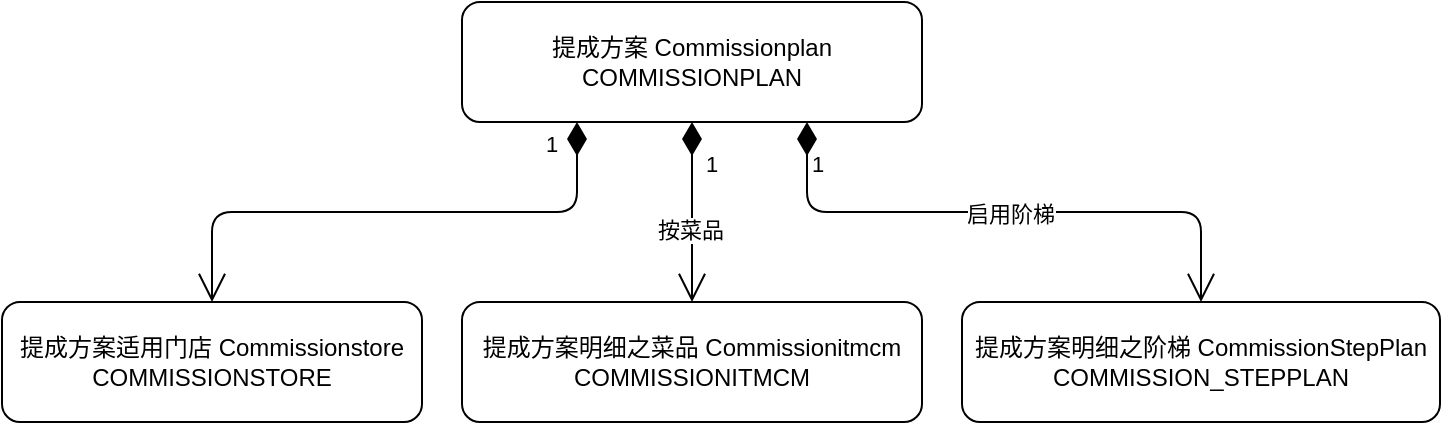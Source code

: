<mxfile version="13.1.12" type="github">
  <diagram id="KupiuQSQ4fKIFeXX69yj" name="Page-1">
    <mxGraphModel dx="892" dy="498" grid="1" gridSize="10" guides="1" tooltips="1" connect="1" arrows="1" fold="1" page="1" pageScale="1" pageWidth="827" pageHeight="1169" math="0" shadow="0">
      <root>
        <mxCell id="0" />
        <mxCell id="1" parent="0" />
        <mxCell id="JT4Lzt5HakhaJu63T5cR-1" value="提成方案 Commissionplan&lt;br&gt;COMMISSIONPLAN" style="rounded=1;whiteSpace=wrap;html=1;" vertex="1" parent="1">
          <mxGeometry x="260" y="30" width="230" height="60" as="geometry" />
        </mxCell>
        <mxCell id="JT4Lzt5HakhaJu63T5cR-2" value="提成方案适用门店 Commissionstore&lt;br&gt;COMMISSIONSTORE" style="rounded=1;whiteSpace=wrap;html=1;" vertex="1" parent="1">
          <mxGeometry x="30" y="180" width="210" height="60" as="geometry" />
        </mxCell>
        <mxCell id="JT4Lzt5HakhaJu63T5cR-3" value="提成方案明细之阶梯 CommissionStepPlan&lt;br&gt;COMMISSION_STEPPLAN" style="rounded=1;whiteSpace=wrap;html=1;" vertex="1" parent="1">
          <mxGeometry x="510" y="180" width="239" height="60" as="geometry" />
        </mxCell>
        <mxCell id="JT4Lzt5HakhaJu63T5cR-4" value="提成方案明细之菜品 Commissionitmcm&lt;br&gt;COMMISSIONITMCM" style="rounded=1;whiteSpace=wrap;html=1;" vertex="1" parent="1">
          <mxGeometry x="260" y="180" width="230" height="60" as="geometry" />
        </mxCell>
        <mxCell id="JT4Lzt5HakhaJu63T5cR-5" value="1" style="endArrow=open;html=1;endSize=12;startArrow=diamondThin;startSize=14;startFill=1;edgeStyle=orthogonalEdgeStyle;align=left;verticalAlign=bottom;exitX=0.25;exitY=1;exitDx=0;exitDy=0;" edge="1" parent="1" source="JT4Lzt5HakhaJu63T5cR-1" target="JT4Lzt5HakhaJu63T5cR-2">
          <mxGeometry x="-0.541" y="-25" relative="1" as="geometry">
            <mxPoint x="280" y="140" as="sourcePoint" />
            <mxPoint x="440" y="140" as="targetPoint" />
            <mxPoint as="offset" />
          </mxGeometry>
        </mxCell>
        <mxCell id="JT4Lzt5HakhaJu63T5cR-6" value="1" style="endArrow=open;html=1;endSize=12;startArrow=diamondThin;startSize=14;startFill=1;edgeStyle=orthogonalEdgeStyle;align=left;verticalAlign=bottom;exitX=0.5;exitY=1;exitDx=0;exitDy=0;" edge="1" parent="1" source="JT4Lzt5HakhaJu63T5cR-1" target="JT4Lzt5HakhaJu63T5cR-4">
          <mxGeometry x="-0.333" y="5" relative="1" as="geometry">
            <mxPoint x="280" y="100" as="sourcePoint" />
            <mxPoint x="440" y="100" as="targetPoint" />
            <mxPoint as="offset" />
          </mxGeometry>
        </mxCell>
        <mxCell id="JT4Lzt5HakhaJu63T5cR-7" value="按菜品" style="edgeLabel;html=1;align=center;verticalAlign=middle;resizable=0;points=[];" vertex="1" connectable="0" parent="JT4Lzt5HakhaJu63T5cR-6">
          <mxGeometry x="0.2" y="-1" relative="1" as="geometry">
            <mxPoint as="offset" />
          </mxGeometry>
        </mxCell>
        <mxCell id="JT4Lzt5HakhaJu63T5cR-8" value="1" style="endArrow=open;html=1;endSize=12;startArrow=diamondThin;startSize=14;startFill=1;edgeStyle=orthogonalEdgeStyle;align=left;verticalAlign=bottom;exitX=0.75;exitY=1;exitDx=0;exitDy=0;" edge="1" parent="1" source="JT4Lzt5HakhaJu63T5cR-1" target="JT4Lzt5HakhaJu63T5cR-3">
          <mxGeometry x="-0.791" relative="1" as="geometry">
            <mxPoint x="280" y="100" as="sourcePoint" />
            <mxPoint x="440" y="100" as="targetPoint" />
            <mxPoint as="offset" />
          </mxGeometry>
        </mxCell>
        <mxCell id="JT4Lzt5HakhaJu63T5cR-9" value="启用阶梯" style="edgeLabel;html=1;align=center;verticalAlign=middle;resizable=0;points=[];" vertex="1" connectable="0" parent="JT4Lzt5HakhaJu63T5cR-8">
          <mxGeometry x="0.021" y="-1" relative="1" as="geometry">
            <mxPoint as="offset" />
          </mxGeometry>
        </mxCell>
      </root>
    </mxGraphModel>
  </diagram>
</mxfile>
